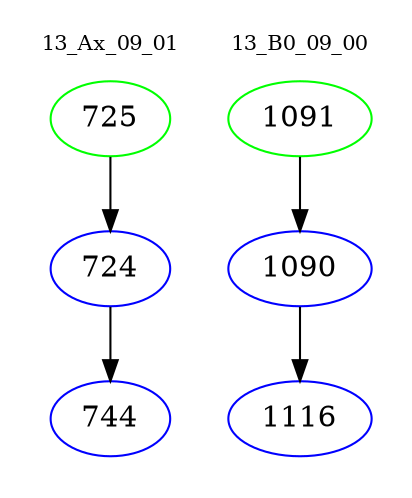 digraph{
subgraph cluster_0 {
color = white
label = "13_Ax_09_01";
fontsize=10;
T0_725 [label="725", color="green"]
T0_725 -> T0_724 [color="black"]
T0_724 [label="724", color="blue"]
T0_724 -> T0_744 [color="black"]
T0_744 [label="744", color="blue"]
}
subgraph cluster_1 {
color = white
label = "13_B0_09_00";
fontsize=10;
T1_1091 [label="1091", color="green"]
T1_1091 -> T1_1090 [color="black"]
T1_1090 [label="1090", color="blue"]
T1_1090 -> T1_1116 [color="black"]
T1_1116 [label="1116", color="blue"]
}
}
